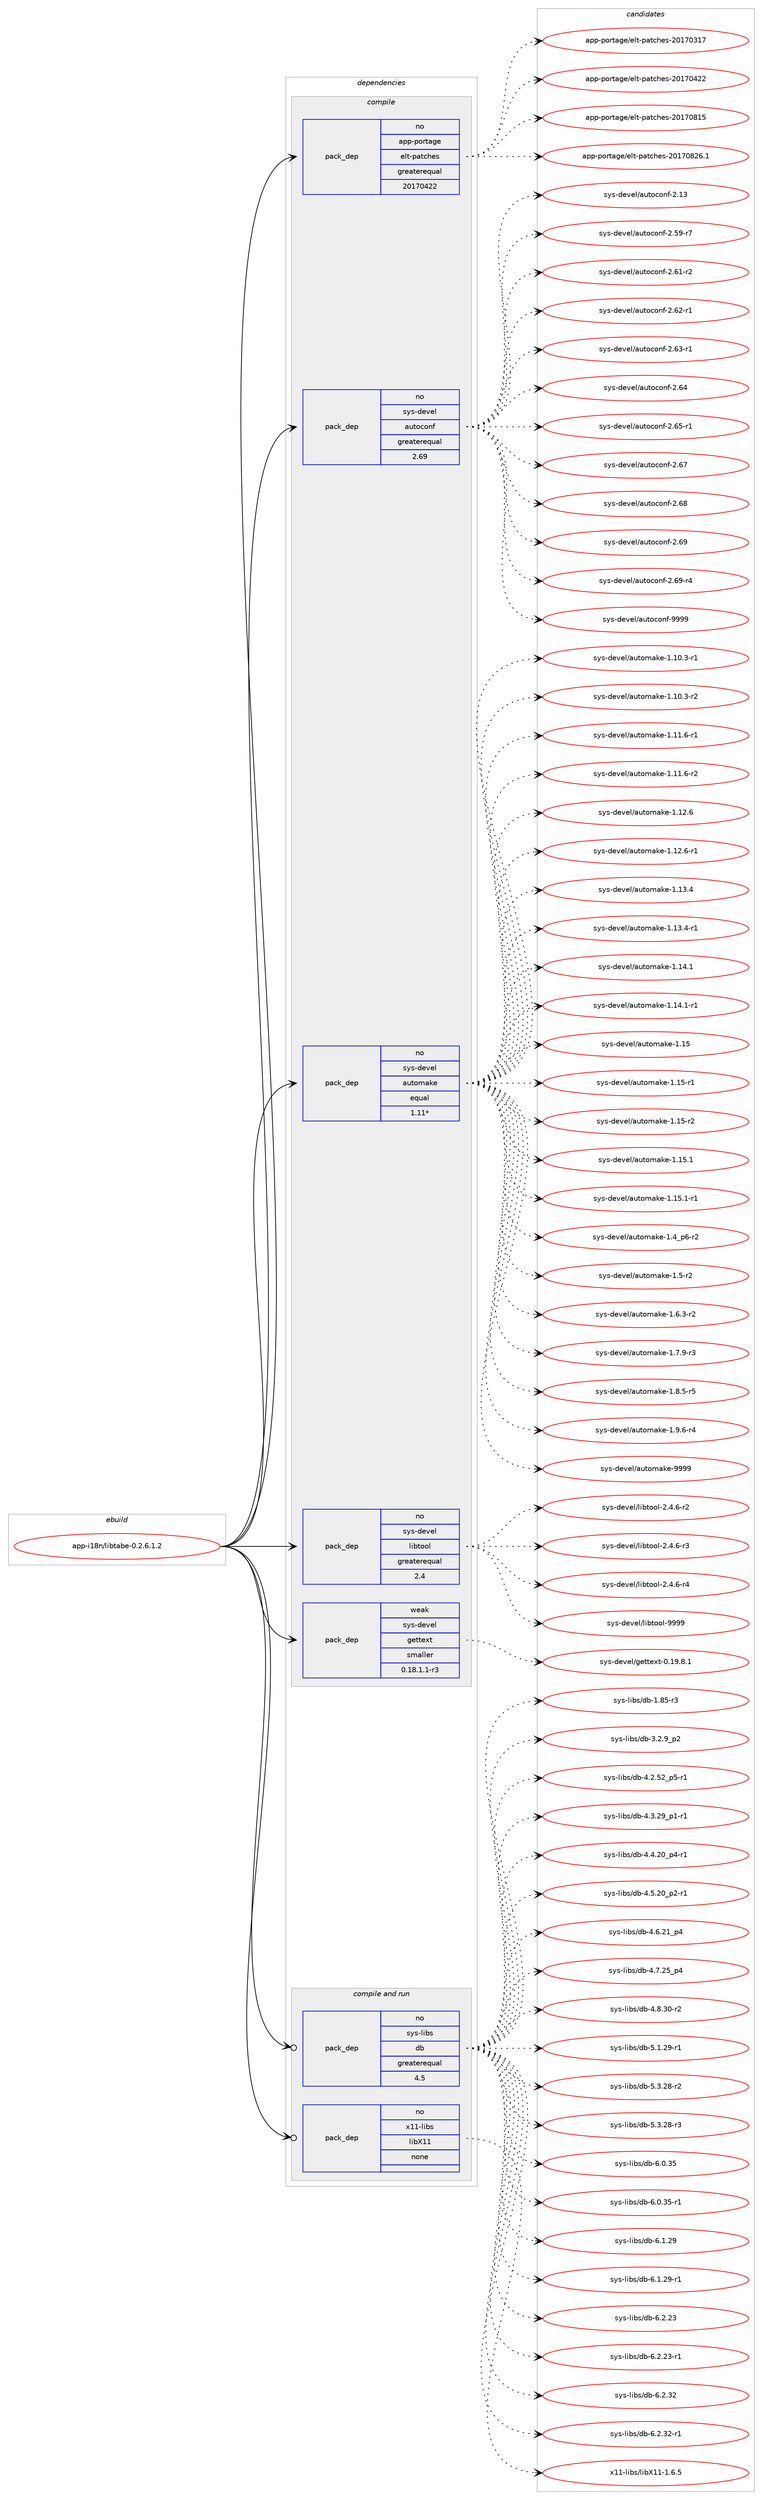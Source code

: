 digraph prolog {

# *************
# Graph options
# *************

newrank=true;
concentrate=true;
compound=true;
graph [rankdir=LR,fontname=Helvetica,fontsize=10,ranksep=1.5];#, ranksep=2.5, nodesep=0.2];
edge  [arrowhead=vee];
node  [fontname=Helvetica,fontsize=10];

# **********
# The ebuild
# **********

subgraph cluster_leftcol {
color=gray;
rank=same;
label=<<i>ebuild</i>>;
id [label="app-i18n/libtabe-0.2.6.1.2", color=red, width=4, href="../app-i18n/libtabe-0.2.6.1.2.svg"];
}

# ****************
# The dependencies
# ****************

subgraph cluster_midcol {
color=gray;
label=<<i>dependencies</i>>;
subgraph cluster_compile {
fillcolor="#eeeeee";
style=filled;
label=<<i>compile</i>>;
subgraph pack30696 {
dependency43279 [label=<<TABLE BORDER="0" CELLBORDER="1" CELLSPACING="0" CELLPADDING="4" WIDTH="220"><TR><TD ROWSPAN="6" CELLPADDING="30">pack_dep</TD></TR><TR><TD WIDTH="110">no</TD></TR><TR><TD>app-portage</TD></TR><TR><TD>elt-patches</TD></TR><TR><TD>greaterequal</TD></TR><TR><TD>20170422</TD></TR></TABLE>>, shape=none, color=blue];
}
id:e -> dependency43279:w [weight=20,style="solid",arrowhead="vee"];
subgraph pack30697 {
dependency43280 [label=<<TABLE BORDER="0" CELLBORDER="1" CELLSPACING="0" CELLPADDING="4" WIDTH="220"><TR><TD ROWSPAN="6" CELLPADDING="30">pack_dep</TD></TR><TR><TD WIDTH="110">no</TD></TR><TR><TD>sys-devel</TD></TR><TR><TD>autoconf</TD></TR><TR><TD>greaterequal</TD></TR><TR><TD>2.69</TD></TR></TABLE>>, shape=none, color=blue];
}
id:e -> dependency43280:w [weight=20,style="solid",arrowhead="vee"];
subgraph pack30698 {
dependency43281 [label=<<TABLE BORDER="0" CELLBORDER="1" CELLSPACING="0" CELLPADDING="4" WIDTH="220"><TR><TD ROWSPAN="6" CELLPADDING="30">pack_dep</TD></TR><TR><TD WIDTH="110">no</TD></TR><TR><TD>sys-devel</TD></TR><TR><TD>automake</TD></TR><TR><TD>equal</TD></TR><TR><TD>1.11*</TD></TR></TABLE>>, shape=none, color=blue];
}
id:e -> dependency43281:w [weight=20,style="solid",arrowhead="vee"];
subgraph pack30699 {
dependency43282 [label=<<TABLE BORDER="0" CELLBORDER="1" CELLSPACING="0" CELLPADDING="4" WIDTH="220"><TR><TD ROWSPAN="6" CELLPADDING="30">pack_dep</TD></TR><TR><TD WIDTH="110">no</TD></TR><TR><TD>sys-devel</TD></TR><TR><TD>libtool</TD></TR><TR><TD>greaterequal</TD></TR><TR><TD>2.4</TD></TR></TABLE>>, shape=none, color=blue];
}
id:e -> dependency43282:w [weight=20,style="solid",arrowhead="vee"];
subgraph pack30700 {
dependency43283 [label=<<TABLE BORDER="0" CELLBORDER="1" CELLSPACING="0" CELLPADDING="4" WIDTH="220"><TR><TD ROWSPAN="6" CELLPADDING="30">pack_dep</TD></TR><TR><TD WIDTH="110">weak</TD></TR><TR><TD>sys-devel</TD></TR><TR><TD>gettext</TD></TR><TR><TD>smaller</TD></TR><TR><TD>0.18.1.1-r3</TD></TR></TABLE>>, shape=none, color=blue];
}
id:e -> dependency43283:w [weight=20,style="solid",arrowhead="vee"];
}
subgraph cluster_compileandrun {
fillcolor="#eeeeee";
style=filled;
label=<<i>compile and run</i>>;
subgraph pack30701 {
dependency43284 [label=<<TABLE BORDER="0" CELLBORDER="1" CELLSPACING="0" CELLPADDING="4" WIDTH="220"><TR><TD ROWSPAN="6" CELLPADDING="30">pack_dep</TD></TR><TR><TD WIDTH="110">no</TD></TR><TR><TD>sys-libs</TD></TR><TR><TD>db</TD></TR><TR><TD>greaterequal</TD></TR><TR><TD>4.5</TD></TR></TABLE>>, shape=none, color=blue];
}
id:e -> dependency43284:w [weight=20,style="solid",arrowhead="odotvee"];
subgraph pack30702 {
dependency43285 [label=<<TABLE BORDER="0" CELLBORDER="1" CELLSPACING="0" CELLPADDING="4" WIDTH="220"><TR><TD ROWSPAN="6" CELLPADDING="30">pack_dep</TD></TR><TR><TD WIDTH="110">no</TD></TR><TR><TD>x11-libs</TD></TR><TR><TD>libX11</TD></TR><TR><TD>none</TD></TR><TR><TD></TD></TR></TABLE>>, shape=none, color=blue];
}
id:e -> dependency43285:w [weight=20,style="solid",arrowhead="odotvee"];
}
subgraph cluster_run {
fillcolor="#eeeeee";
style=filled;
label=<<i>run</i>>;
}
}

# **************
# The candidates
# **************

subgraph cluster_choices {
rank=same;
color=gray;
label=<<i>candidates</i>>;

subgraph choice30696 {
color=black;
nodesep=1;
choice97112112451121111141169710310147101108116451129711699104101115455048495548514955 [label="app-portage/elt-patches-20170317", color=red, width=4,href="../app-portage/elt-patches-20170317.svg"];
choice97112112451121111141169710310147101108116451129711699104101115455048495548525050 [label="app-portage/elt-patches-20170422", color=red, width=4,href="../app-portage/elt-patches-20170422.svg"];
choice97112112451121111141169710310147101108116451129711699104101115455048495548564953 [label="app-portage/elt-patches-20170815", color=red, width=4,href="../app-portage/elt-patches-20170815.svg"];
choice971121124511211111411697103101471011081164511297116991041011154550484955485650544649 [label="app-portage/elt-patches-20170826.1", color=red, width=4,href="../app-portage/elt-patches-20170826.1.svg"];
dependency43279:e -> choice97112112451121111141169710310147101108116451129711699104101115455048495548514955:w [style=dotted,weight="100"];
dependency43279:e -> choice97112112451121111141169710310147101108116451129711699104101115455048495548525050:w [style=dotted,weight="100"];
dependency43279:e -> choice97112112451121111141169710310147101108116451129711699104101115455048495548564953:w [style=dotted,weight="100"];
dependency43279:e -> choice971121124511211111411697103101471011081164511297116991041011154550484955485650544649:w [style=dotted,weight="100"];
}
subgraph choice30697 {
color=black;
nodesep=1;
choice115121115451001011181011084797117116111991111101024550464951 [label="sys-devel/autoconf-2.13", color=red, width=4,href="../sys-devel/autoconf-2.13.svg"];
choice1151211154510010111810110847971171161119911111010245504653574511455 [label="sys-devel/autoconf-2.59-r7", color=red, width=4,href="../sys-devel/autoconf-2.59-r7.svg"];
choice1151211154510010111810110847971171161119911111010245504654494511450 [label="sys-devel/autoconf-2.61-r2", color=red, width=4,href="../sys-devel/autoconf-2.61-r2.svg"];
choice1151211154510010111810110847971171161119911111010245504654504511449 [label="sys-devel/autoconf-2.62-r1", color=red, width=4,href="../sys-devel/autoconf-2.62-r1.svg"];
choice1151211154510010111810110847971171161119911111010245504654514511449 [label="sys-devel/autoconf-2.63-r1", color=red, width=4,href="../sys-devel/autoconf-2.63-r1.svg"];
choice115121115451001011181011084797117116111991111101024550465452 [label="sys-devel/autoconf-2.64", color=red, width=4,href="../sys-devel/autoconf-2.64.svg"];
choice1151211154510010111810110847971171161119911111010245504654534511449 [label="sys-devel/autoconf-2.65-r1", color=red, width=4,href="../sys-devel/autoconf-2.65-r1.svg"];
choice115121115451001011181011084797117116111991111101024550465455 [label="sys-devel/autoconf-2.67", color=red, width=4,href="../sys-devel/autoconf-2.67.svg"];
choice115121115451001011181011084797117116111991111101024550465456 [label="sys-devel/autoconf-2.68", color=red, width=4,href="../sys-devel/autoconf-2.68.svg"];
choice115121115451001011181011084797117116111991111101024550465457 [label="sys-devel/autoconf-2.69", color=red, width=4,href="../sys-devel/autoconf-2.69.svg"];
choice1151211154510010111810110847971171161119911111010245504654574511452 [label="sys-devel/autoconf-2.69-r4", color=red, width=4,href="../sys-devel/autoconf-2.69-r4.svg"];
choice115121115451001011181011084797117116111991111101024557575757 [label="sys-devel/autoconf-9999", color=red, width=4,href="../sys-devel/autoconf-9999.svg"];
dependency43280:e -> choice115121115451001011181011084797117116111991111101024550464951:w [style=dotted,weight="100"];
dependency43280:e -> choice1151211154510010111810110847971171161119911111010245504653574511455:w [style=dotted,weight="100"];
dependency43280:e -> choice1151211154510010111810110847971171161119911111010245504654494511450:w [style=dotted,weight="100"];
dependency43280:e -> choice1151211154510010111810110847971171161119911111010245504654504511449:w [style=dotted,weight="100"];
dependency43280:e -> choice1151211154510010111810110847971171161119911111010245504654514511449:w [style=dotted,weight="100"];
dependency43280:e -> choice115121115451001011181011084797117116111991111101024550465452:w [style=dotted,weight="100"];
dependency43280:e -> choice1151211154510010111810110847971171161119911111010245504654534511449:w [style=dotted,weight="100"];
dependency43280:e -> choice115121115451001011181011084797117116111991111101024550465455:w [style=dotted,weight="100"];
dependency43280:e -> choice115121115451001011181011084797117116111991111101024550465456:w [style=dotted,weight="100"];
dependency43280:e -> choice115121115451001011181011084797117116111991111101024550465457:w [style=dotted,weight="100"];
dependency43280:e -> choice1151211154510010111810110847971171161119911111010245504654574511452:w [style=dotted,weight="100"];
dependency43280:e -> choice115121115451001011181011084797117116111991111101024557575757:w [style=dotted,weight="100"];
}
subgraph choice30698 {
color=black;
nodesep=1;
choice11512111545100101118101108479711711611110997107101454946494846514511449 [label="sys-devel/automake-1.10.3-r1", color=red, width=4,href="../sys-devel/automake-1.10.3-r1.svg"];
choice11512111545100101118101108479711711611110997107101454946494846514511450 [label="sys-devel/automake-1.10.3-r2", color=red, width=4,href="../sys-devel/automake-1.10.3-r2.svg"];
choice11512111545100101118101108479711711611110997107101454946494946544511449 [label="sys-devel/automake-1.11.6-r1", color=red, width=4,href="../sys-devel/automake-1.11.6-r1.svg"];
choice11512111545100101118101108479711711611110997107101454946494946544511450 [label="sys-devel/automake-1.11.6-r2", color=red, width=4,href="../sys-devel/automake-1.11.6-r2.svg"];
choice1151211154510010111810110847971171161111099710710145494649504654 [label="sys-devel/automake-1.12.6", color=red, width=4,href="../sys-devel/automake-1.12.6.svg"];
choice11512111545100101118101108479711711611110997107101454946495046544511449 [label="sys-devel/automake-1.12.6-r1", color=red, width=4,href="../sys-devel/automake-1.12.6-r1.svg"];
choice1151211154510010111810110847971171161111099710710145494649514652 [label="sys-devel/automake-1.13.4", color=red, width=4,href="../sys-devel/automake-1.13.4.svg"];
choice11512111545100101118101108479711711611110997107101454946495146524511449 [label="sys-devel/automake-1.13.4-r1", color=red, width=4,href="../sys-devel/automake-1.13.4-r1.svg"];
choice1151211154510010111810110847971171161111099710710145494649524649 [label="sys-devel/automake-1.14.1", color=red, width=4,href="../sys-devel/automake-1.14.1.svg"];
choice11512111545100101118101108479711711611110997107101454946495246494511449 [label="sys-devel/automake-1.14.1-r1", color=red, width=4,href="../sys-devel/automake-1.14.1-r1.svg"];
choice115121115451001011181011084797117116111109971071014549464953 [label="sys-devel/automake-1.15", color=red, width=4,href="../sys-devel/automake-1.15.svg"];
choice1151211154510010111810110847971171161111099710710145494649534511449 [label="sys-devel/automake-1.15-r1", color=red, width=4,href="../sys-devel/automake-1.15-r1.svg"];
choice1151211154510010111810110847971171161111099710710145494649534511450 [label="sys-devel/automake-1.15-r2", color=red, width=4,href="../sys-devel/automake-1.15-r2.svg"];
choice1151211154510010111810110847971171161111099710710145494649534649 [label="sys-devel/automake-1.15.1", color=red, width=4,href="../sys-devel/automake-1.15.1.svg"];
choice11512111545100101118101108479711711611110997107101454946495346494511449 [label="sys-devel/automake-1.15.1-r1", color=red, width=4,href="../sys-devel/automake-1.15.1-r1.svg"];
choice115121115451001011181011084797117116111109971071014549465295112544511450 [label="sys-devel/automake-1.4_p6-r2", color=red, width=4,href="../sys-devel/automake-1.4_p6-r2.svg"];
choice11512111545100101118101108479711711611110997107101454946534511450 [label="sys-devel/automake-1.5-r2", color=red, width=4,href="../sys-devel/automake-1.5-r2.svg"];
choice115121115451001011181011084797117116111109971071014549465446514511450 [label="sys-devel/automake-1.6.3-r2", color=red, width=4,href="../sys-devel/automake-1.6.3-r2.svg"];
choice115121115451001011181011084797117116111109971071014549465546574511451 [label="sys-devel/automake-1.7.9-r3", color=red, width=4,href="../sys-devel/automake-1.7.9-r3.svg"];
choice115121115451001011181011084797117116111109971071014549465646534511453 [label="sys-devel/automake-1.8.5-r5", color=red, width=4,href="../sys-devel/automake-1.8.5-r5.svg"];
choice115121115451001011181011084797117116111109971071014549465746544511452 [label="sys-devel/automake-1.9.6-r4", color=red, width=4,href="../sys-devel/automake-1.9.6-r4.svg"];
choice115121115451001011181011084797117116111109971071014557575757 [label="sys-devel/automake-9999", color=red, width=4,href="../sys-devel/automake-9999.svg"];
dependency43281:e -> choice11512111545100101118101108479711711611110997107101454946494846514511449:w [style=dotted,weight="100"];
dependency43281:e -> choice11512111545100101118101108479711711611110997107101454946494846514511450:w [style=dotted,weight="100"];
dependency43281:e -> choice11512111545100101118101108479711711611110997107101454946494946544511449:w [style=dotted,weight="100"];
dependency43281:e -> choice11512111545100101118101108479711711611110997107101454946494946544511450:w [style=dotted,weight="100"];
dependency43281:e -> choice1151211154510010111810110847971171161111099710710145494649504654:w [style=dotted,weight="100"];
dependency43281:e -> choice11512111545100101118101108479711711611110997107101454946495046544511449:w [style=dotted,weight="100"];
dependency43281:e -> choice1151211154510010111810110847971171161111099710710145494649514652:w [style=dotted,weight="100"];
dependency43281:e -> choice11512111545100101118101108479711711611110997107101454946495146524511449:w [style=dotted,weight="100"];
dependency43281:e -> choice1151211154510010111810110847971171161111099710710145494649524649:w [style=dotted,weight="100"];
dependency43281:e -> choice11512111545100101118101108479711711611110997107101454946495246494511449:w [style=dotted,weight="100"];
dependency43281:e -> choice115121115451001011181011084797117116111109971071014549464953:w [style=dotted,weight="100"];
dependency43281:e -> choice1151211154510010111810110847971171161111099710710145494649534511449:w [style=dotted,weight="100"];
dependency43281:e -> choice1151211154510010111810110847971171161111099710710145494649534511450:w [style=dotted,weight="100"];
dependency43281:e -> choice1151211154510010111810110847971171161111099710710145494649534649:w [style=dotted,weight="100"];
dependency43281:e -> choice11512111545100101118101108479711711611110997107101454946495346494511449:w [style=dotted,weight="100"];
dependency43281:e -> choice115121115451001011181011084797117116111109971071014549465295112544511450:w [style=dotted,weight="100"];
dependency43281:e -> choice11512111545100101118101108479711711611110997107101454946534511450:w [style=dotted,weight="100"];
dependency43281:e -> choice115121115451001011181011084797117116111109971071014549465446514511450:w [style=dotted,weight="100"];
dependency43281:e -> choice115121115451001011181011084797117116111109971071014549465546574511451:w [style=dotted,weight="100"];
dependency43281:e -> choice115121115451001011181011084797117116111109971071014549465646534511453:w [style=dotted,weight="100"];
dependency43281:e -> choice115121115451001011181011084797117116111109971071014549465746544511452:w [style=dotted,weight="100"];
dependency43281:e -> choice115121115451001011181011084797117116111109971071014557575757:w [style=dotted,weight="100"];
}
subgraph choice30699 {
color=black;
nodesep=1;
choice1151211154510010111810110847108105981161111111084550465246544511450 [label="sys-devel/libtool-2.4.6-r2", color=red, width=4,href="../sys-devel/libtool-2.4.6-r2.svg"];
choice1151211154510010111810110847108105981161111111084550465246544511451 [label="sys-devel/libtool-2.4.6-r3", color=red, width=4,href="../sys-devel/libtool-2.4.6-r3.svg"];
choice1151211154510010111810110847108105981161111111084550465246544511452 [label="sys-devel/libtool-2.4.6-r4", color=red, width=4,href="../sys-devel/libtool-2.4.6-r4.svg"];
choice1151211154510010111810110847108105981161111111084557575757 [label="sys-devel/libtool-9999", color=red, width=4,href="../sys-devel/libtool-9999.svg"];
dependency43282:e -> choice1151211154510010111810110847108105981161111111084550465246544511450:w [style=dotted,weight="100"];
dependency43282:e -> choice1151211154510010111810110847108105981161111111084550465246544511451:w [style=dotted,weight="100"];
dependency43282:e -> choice1151211154510010111810110847108105981161111111084550465246544511452:w [style=dotted,weight="100"];
dependency43282:e -> choice1151211154510010111810110847108105981161111111084557575757:w [style=dotted,weight="100"];
}
subgraph choice30700 {
color=black;
nodesep=1;
choice1151211154510010111810110847103101116116101120116454846495746564649 [label="sys-devel/gettext-0.19.8.1", color=red, width=4,href="../sys-devel/gettext-0.19.8.1.svg"];
dependency43283:e -> choice1151211154510010111810110847103101116116101120116454846495746564649:w [style=dotted,weight="100"];
}
subgraph choice30701 {
color=black;
nodesep=1;
choice1151211154510810598115471009845494656534511451 [label="sys-libs/db-1.85-r3", color=red, width=4,href="../sys-libs/db-1.85-r3.svg"];
choice115121115451081059811547100984551465046579511250 [label="sys-libs/db-3.2.9_p2", color=red, width=4,href="../sys-libs/db-3.2.9_p2.svg"];
choice115121115451081059811547100984552465046535095112534511449 [label="sys-libs/db-4.2.52_p5-r1", color=red, width=4,href="../sys-libs/db-4.2.52_p5-r1.svg"];
choice115121115451081059811547100984552465146505795112494511449 [label="sys-libs/db-4.3.29_p1-r1", color=red, width=4,href="../sys-libs/db-4.3.29_p1-r1.svg"];
choice115121115451081059811547100984552465246504895112524511449 [label="sys-libs/db-4.4.20_p4-r1", color=red, width=4,href="../sys-libs/db-4.4.20_p4-r1.svg"];
choice115121115451081059811547100984552465346504895112504511449 [label="sys-libs/db-4.5.20_p2-r1", color=red, width=4,href="../sys-libs/db-4.5.20_p2-r1.svg"];
choice11512111545108105981154710098455246544650499511252 [label="sys-libs/db-4.6.21_p4", color=red, width=4,href="../sys-libs/db-4.6.21_p4.svg"];
choice11512111545108105981154710098455246554650539511252 [label="sys-libs/db-4.7.25_p4", color=red, width=4,href="../sys-libs/db-4.7.25_p4.svg"];
choice11512111545108105981154710098455246564651484511450 [label="sys-libs/db-4.8.30-r2", color=red, width=4,href="../sys-libs/db-4.8.30-r2.svg"];
choice11512111545108105981154710098455346494650574511449 [label="sys-libs/db-5.1.29-r1", color=red, width=4,href="../sys-libs/db-5.1.29-r1.svg"];
choice11512111545108105981154710098455346514650564511450 [label="sys-libs/db-5.3.28-r2", color=red, width=4,href="../sys-libs/db-5.3.28-r2.svg"];
choice11512111545108105981154710098455346514650564511451 [label="sys-libs/db-5.3.28-r3", color=red, width=4,href="../sys-libs/db-5.3.28-r3.svg"];
choice1151211154510810598115471009845544648465153 [label="sys-libs/db-6.0.35", color=red, width=4,href="../sys-libs/db-6.0.35.svg"];
choice11512111545108105981154710098455446484651534511449 [label="sys-libs/db-6.0.35-r1", color=red, width=4,href="../sys-libs/db-6.0.35-r1.svg"];
choice1151211154510810598115471009845544649465057 [label="sys-libs/db-6.1.29", color=red, width=4,href="../sys-libs/db-6.1.29.svg"];
choice11512111545108105981154710098455446494650574511449 [label="sys-libs/db-6.1.29-r1", color=red, width=4,href="../sys-libs/db-6.1.29-r1.svg"];
choice1151211154510810598115471009845544650465051 [label="sys-libs/db-6.2.23", color=red, width=4,href="../sys-libs/db-6.2.23.svg"];
choice11512111545108105981154710098455446504650514511449 [label="sys-libs/db-6.2.23-r1", color=red, width=4,href="../sys-libs/db-6.2.23-r1.svg"];
choice1151211154510810598115471009845544650465150 [label="sys-libs/db-6.2.32", color=red, width=4,href="../sys-libs/db-6.2.32.svg"];
choice11512111545108105981154710098455446504651504511449 [label="sys-libs/db-6.2.32-r1", color=red, width=4,href="../sys-libs/db-6.2.32-r1.svg"];
dependency43284:e -> choice1151211154510810598115471009845494656534511451:w [style=dotted,weight="100"];
dependency43284:e -> choice115121115451081059811547100984551465046579511250:w [style=dotted,weight="100"];
dependency43284:e -> choice115121115451081059811547100984552465046535095112534511449:w [style=dotted,weight="100"];
dependency43284:e -> choice115121115451081059811547100984552465146505795112494511449:w [style=dotted,weight="100"];
dependency43284:e -> choice115121115451081059811547100984552465246504895112524511449:w [style=dotted,weight="100"];
dependency43284:e -> choice115121115451081059811547100984552465346504895112504511449:w [style=dotted,weight="100"];
dependency43284:e -> choice11512111545108105981154710098455246544650499511252:w [style=dotted,weight="100"];
dependency43284:e -> choice11512111545108105981154710098455246554650539511252:w [style=dotted,weight="100"];
dependency43284:e -> choice11512111545108105981154710098455246564651484511450:w [style=dotted,weight="100"];
dependency43284:e -> choice11512111545108105981154710098455346494650574511449:w [style=dotted,weight="100"];
dependency43284:e -> choice11512111545108105981154710098455346514650564511450:w [style=dotted,weight="100"];
dependency43284:e -> choice11512111545108105981154710098455346514650564511451:w [style=dotted,weight="100"];
dependency43284:e -> choice1151211154510810598115471009845544648465153:w [style=dotted,weight="100"];
dependency43284:e -> choice11512111545108105981154710098455446484651534511449:w [style=dotted,weight="100"];
dependency43284:e -> choice1151211154510810598115471009845544649465057:w [style=dotted,weight="100"];
dependency43284:e -> choice11512111545108105981154710098455446494650574511449:w [style=dotted,weight="100"];
dependency43284:e -> choice1151211154510810598115471009845544650465051:w [style=dotted,weight="100"];
dependency43284:e -> choice11512111545108105981154710098455446504650514511449:w [style=dotted,weight="100"];
dependency43284:e -> choice1151211154510810598115471009845544650465150:w [style=dotted,weight="100"];
dependency43284:e -> choice11512111545108105981154710098455446504651504511449:w [style=dotted,weight="100"];
}
subgraph choice30702 {
color=black;
nodesep=1;
choice120494945108105981154710810598884949454946544653 [label="x11-libs/libX11-1.6.5", color=red, width=4,href="../x11-libs/libX11-1.6.5.svg"];
dependency43285:e -> choice120494945108105981154710810598884949454946544653:w [style=dotted,weight="100"];
}
}

}
